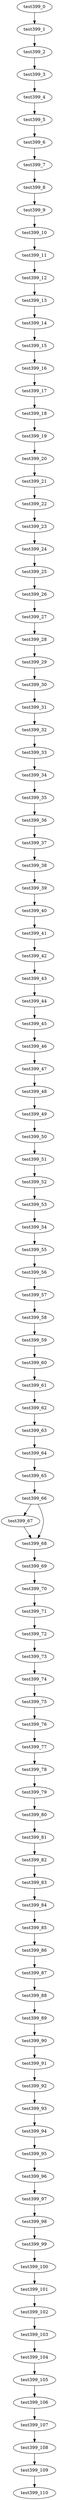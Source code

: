 digraph G {
test399_0->test399_1;
test399_1->test399_2;
test399_2->test399_3;
test399_3->test399_4;
test399_4->test399_5;
test399_5->test399_6;
test399_6->test399_7;
test399_7->test399_8;
test399_8->test399_9;
test399_9->test399_10;
test399_10->test399_11;
test399_11->test399_12;
test399_12->test399_13;
test399_13->test399_14;
test399_14->test399_15;
test399_15->test399_16;
test399_16->test399_17;
test399_17->test399_18;
test399_18->test399_19;
test399_19->test399_20;
test399_20->test399_21;
test399_21->test399_22;
test399_22->test399_23;
test399_23->test399_24;
test399_24->test399_25;
test399_25->test399_26;
test399_26->test399_27;
test399_27->test399_28;
test399_28->test399_29;
test399_29->test399_30;
test399_30->test399_31;
test399_31->test399_32;
test399_32->test399_33;
test399_33->test399_34;
test399_34->test399_35;
test399_35->test399_36;
test399_36->test399_37;
test399_37->test399_38;
test399_38->test399_39;
test399_39->test399_40;
test399_40->test399_41;
test399_41->test399_42;
test399_42->test399_43;
test399_43->test399_44;
test399_44->test399_45;
test399_45->test399_46;
test399_46->test399_47;
test399_47->test399_48;
test399_48->test399_49;
test399_49->test399_50;
test399_50->test399_51;
test399_51->test399_52;
test399_52->test399_53;
test399_53->test399_54;
test399_54->test399_55;
test399_55->test399_56;
test399_56->test399_57;
test399_57->test399_58;
test399_58->test399_59;
test399_59->test399_60;
test399_60->test399_61;
test399_61->test399_62;
test399_62->test399_63;
test399_63->test399_64;
test399_64->test399_65;
test399_65->test399_66;
test399_66->test399_67;
test399_66->test399_68;
test399_67->test399_68;
test399_68->test399_69;
test399_69->test399_70;
test399_70->test399_71;
test399_71->test399_72;
test399_72->test399_73;
test399_73->test399_74;
test399_74->test399_75;
test399_75->test399_76;
test399_76->test399_77;
test399_77->test399_78;
test399_78->test399_79;
test399_79->test399_80;
test399_80->test399_81;
test399_81->test399_82;
test399_82->test399_83;
test399_83->test399_84;
test399_84->test399_85;
test399_85->test399_86;
test399_86->test399_87;
test399_87->test399_88;
test399_88->test399_89;
test399_89->test399_90;
test399_90->test399_91;
test399_91->test399_92;
test399_92->test399_93;
test399_93->test399_94;
test399_94->test399_95;
test399_95->test399_96;
test399_96->test399_97;
test399_97->test399_98;
test399_98->test399_99;
test399_99->test399_100;
test399_100->test399_101;
test399_101->test399_102;
test399_102->test399_103;
test399_103->test399_104;
test399_104->test399_105;
test399_105->test399_106;
test399_106->test399_107;
test399_107->test399_108;
test399_108->test399_109;
test399_109->test399_110;

}
